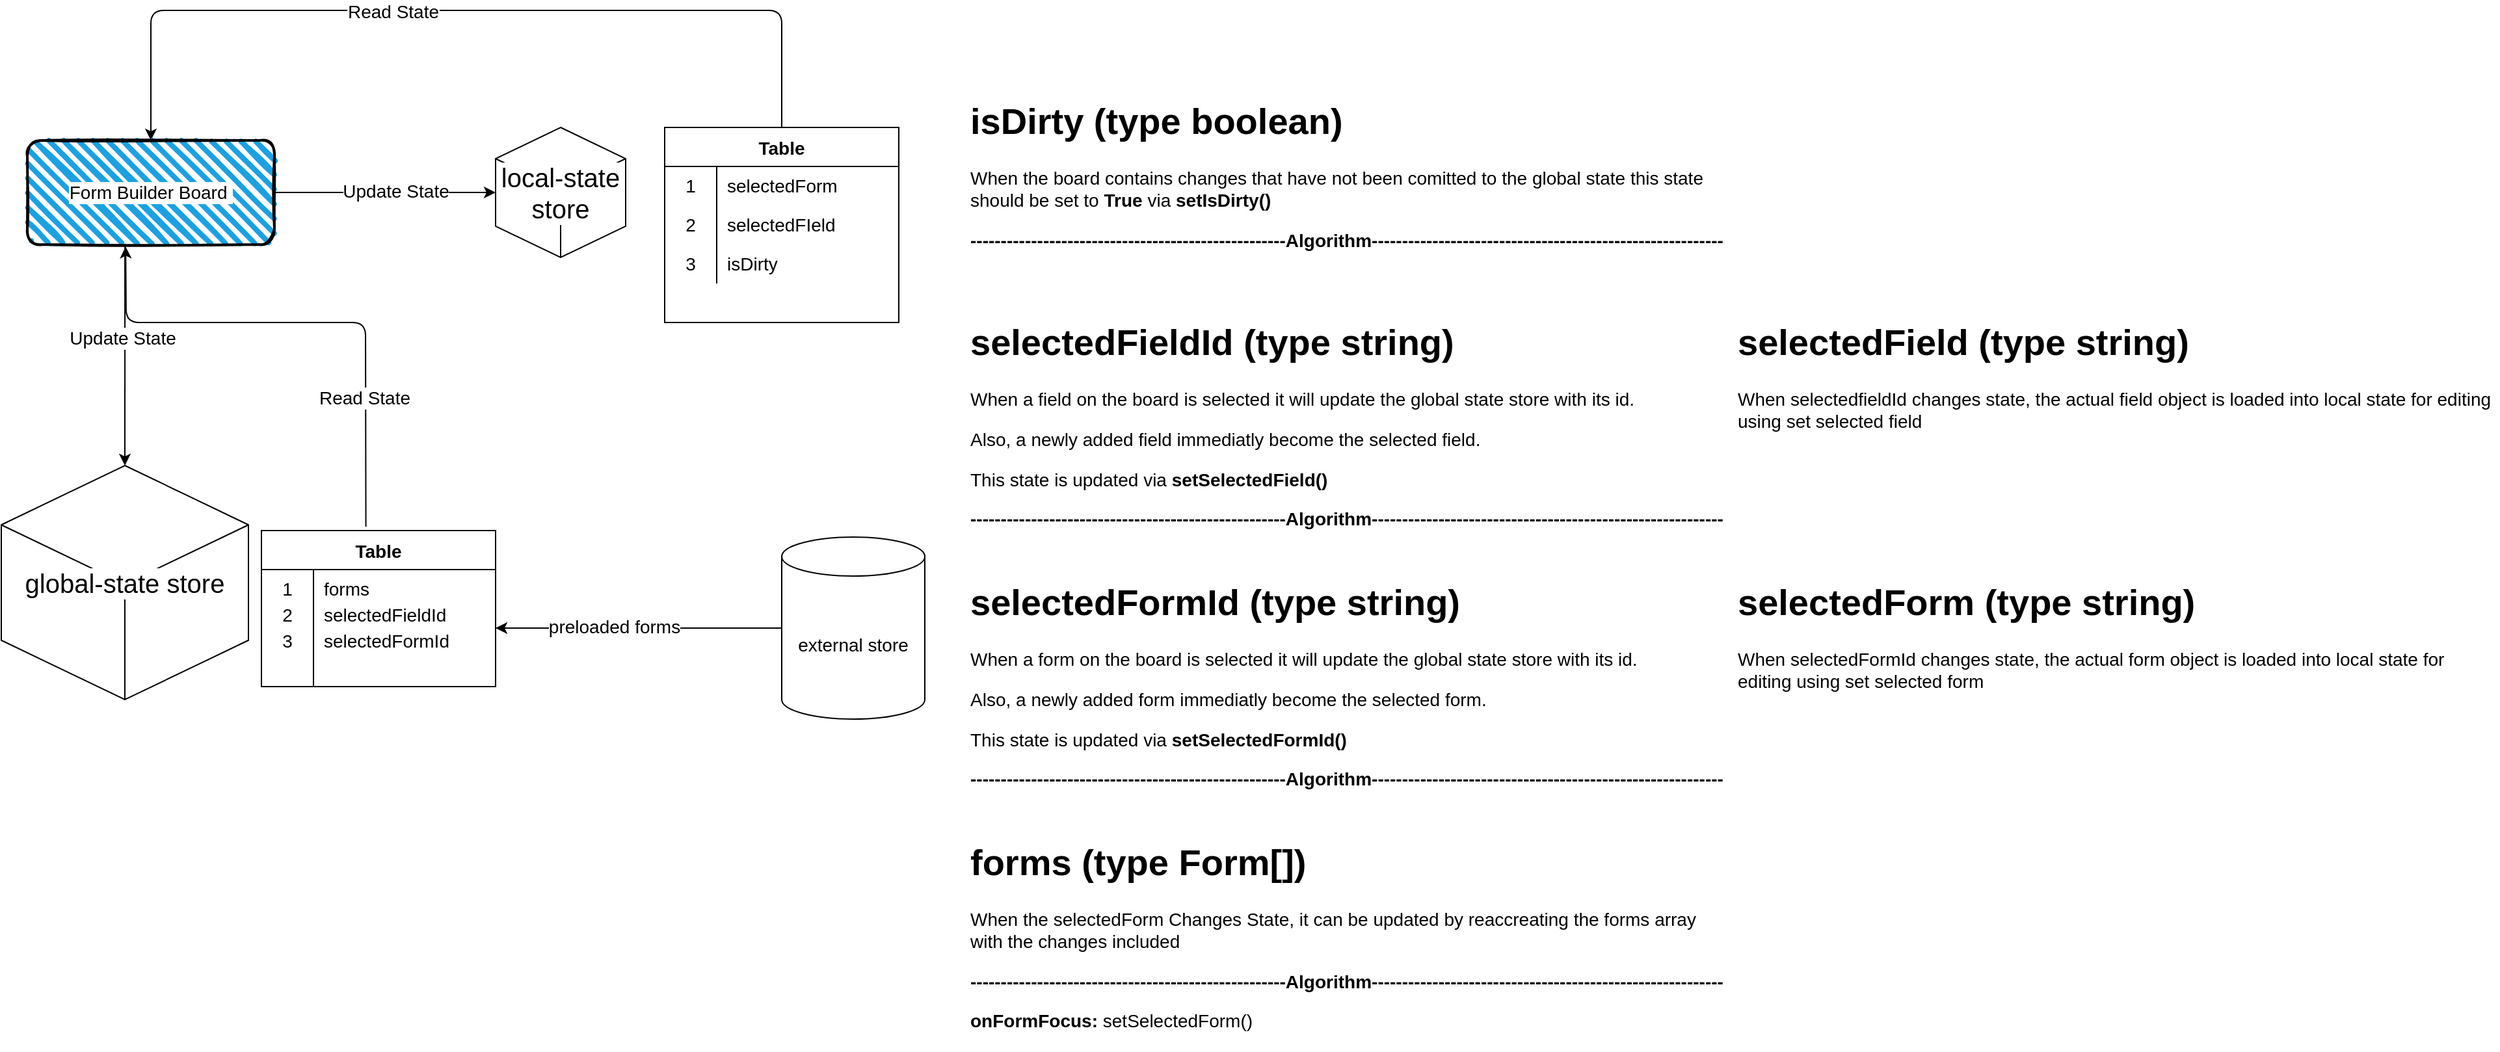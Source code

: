 <mxfile>
    <diagram id="4JivfSl9Z02LbmpeyXe9" name="Page-1">
        <mxGraphModel dx="2211" dy="2247" grid="1" gridSize="10" guides="1" tooltips="1" connect="1" arrows="1" fold="1" page="1" pageScale="1" pageWidth="850" pageHeight="1100" math="0" shadow="0">
            <root>
                <mxCell id="0"/>
                <mxCell id="1" parent="0"/>
                <mxCell id="3" value="global-state store" style="html=1;whiteSpace=wrap;shape=isoCube2;backgroundOutline=1;isoAngle=15;labelBackgroundColor=#FFFFFF;fontSize=20;fontColor=#000000;" vertex="1" parent="1">
                    <mxGeometry x="110" y="300" width="190" height="180" as="geometry"/>
                </mxCell>
                <mxCell id="4" value="local-state store" style="html=1;whiteSpace=wrap;shape=isoCube2;backgroundOutline=1;isoAngle=15;labelBackgroundColor=#FFFFFF;fontSize=20;fontColor=#000000;" vertex="1" parent="1">
                    <mxGeometry x="490" y="40" width="100" height="100" as="geometry"/>
                </mxCell>
                <mxCell id="44" style="edgeStyle=none;html=1;entryX=0;entryY=0.5;entryDx=0;entryDy=0;entryPerimeter=0;fontSize=14;fontColor=#000000;startArrow=none;startFill=0;" edge="1" parent="1" source="5" target="4">
                    <mxGeometry relative="1" as="geometry"/>
                </mxCell>
                <mxCell id="59" value="&lt;span style=&quot;background-color: rgb(255, 255, 255);&quot;&gt;Update State&lt;/span&gt;" style="edgeLabel;html=1;align=center;verticalAlign=middle;resizable=0;points=[];fontSize=14;fontColor=#000000;" vertex="1" connectable="0" parent="44">
                    <mxGeometry x="0.094" y="1" relative="1" as="geometry">
                        <mxPoint as="offset"/>
                    </mxGeometry>
                </mxCell>
                <mxCell id="56" style="edgeStyle=none;html=1;entryX=0.5;entryY=0;entryDx=0;entryDy=0;entryPerimeter=0;fontSize=14;fontColor=#000000;startArrow=none;startFill=0;exitX=0.395;exitY=0.996;exitDx=0;exitDy=0;exitPerimeter=0;" edge="1" parent="1" source="5" target="3">
                    <mxGeometry relative="1" as="geometry"/>
                </mxCell>
                <mxCell id="58" value="&lt;span style=&quot;background-color: rgb(255, 255, 255);&quot;&gt;Update State&lt;/span&gt;" style="edgeLabel;html=1;align=center;verticalAlign=middle;resizable=0;points=[];fontSize=14;fontColor=#000000;" vertex="1" connectable="0" parent="56">
                    <mxGeometry x="-0.147" y="-2" relative="1" as="geometry">
                        <mxPoint as="offset"/>
                    </mxGeometry>
                </mxCell>
                <mxCell id="60" style="edgeStyle=none;html=1;entryX=0.446;entryY=-0.025;entryDx=0;entryDy=0;entryPerimeter=0;fontSize=14;fontColor=#000000;startArrow=classic;startFill=1;exitX=0.398;exitY=1.021;exitDx=0;exitDy=0;exitPerimeter=0;endArrow=none;endFill=0;" edge="1" parent="1" source="5" target="11">
                    <mxGeometry relative="1" as="geometry">
                        <Array as="points">
                            <mxPoint x="206" y="190"/>
                            <mxPoint x="390" y="190"/>
                        </Array>
                    </mxGeometry>
                </mxCell>
                <mxCell id="61" value="&lt;span style=&quot;background-color: rgb(255, 255, 255);&quot;&gt;Read State&lt;/span&gt;" style="edgeLabel;html=1;align=center;verticalAlign=middle;resizable=0;points=[];fontSize=14;fontColor=#000000;" vertex="1" connectable="0" parent="60">
                    <mxGeometry x="0.502" y="-1" relative="1" as="geometry">
                        <mxPoint as="offset"/>
                    </mxGeometry>
                </mxCell>
                <mxCell id="62" style="edgeStyle=none;html=1;fontSize=14;fontColor=#000000;startArrow=classic;startFill=1;endArrow=none;endFill=0;entryX=0.5;entryY=0;entryDx=0;entryDy=0;" edge="1" parent="1" source="5" target="45">
                    <mxGeometry relative="1" as="geometry">
                        <mxPoint x="700" as="targetPoint"/>
                        <Array as="points">
                            <mxPoint x="225" y="-50"/>
                            <mxPoint x="710" y="-50"/>
                        </Array>
                    </mxGeometry>
                </mxCell>
                <mxCell id="63" value="&lt;span style=&quot;background-color: rgb(255, 255, 255);&quot;&gt;Read State&lt;/span&gt;" style="edgeLabel;html=1;align=center;verticalAlign=middle;resizable=0;points=[];fontSize=14;fontColor=#000000;" vertex="1" connectable="0" parent="62">
                    <mxGeometry x="-0.153" y="-1" relative="1" as="geometry">
                        <mxPoint as="offset"/>
                    </mxGeometry>
                </mxCell>
                <mxCell id="5" value="Form Builder Board&amp;nbsp;" style="rounded=1;whiteSpace=wrap;html=1;strokeWidth=2;fillWeight=4;hachureGap=8;hachureAngle=45;fillColor=#1ba1e2;sketch=1;labelBackgroundColor=#FFFFFF;fontSize=14;fontColor=#000000;" vertex="1" parent="1">
                    <mxGeometry x="130" y="50" width="190" height="80" as="geometry"/>
                </mxCell>
                <mxCell id="11" value="Table" style="shape=table;startSize=30;container=1;collapsible=0;childLayout=tableLayout;fixedRows=1;rowLines=0;fontStyle=1;labelBackgroundColor=#FFFFFF;fontSize=14;fontColor=#000000;" vertex="1" parent="1">
                    <mxGeometry x="310" y="350" width="180" height="120" as="geometry"/>
                </mxCell>
                <mxCell id="12" value="" style="shape=tableRow;horizontal=0;startSize=0;swimlaneHead=0;swimlaneBody=0;top=0;left=0;bottom=0;right=0;collapsible=0;dropTarget=0;fillColor=none;points=[[0,0.5],[1,0.5]];portConstraint=eastwest;labelBackgroundColor=#FFFFFF;fontSize=14;fontColor=#000000;" vertex="1" parent="11">
                    <mxGeometry y="30" width="180" height="30" as="geometry"/>
                </mxCell>
                <mxCell id="13" value="1" style="shape=partialRectangle;html=1;whiteSpace=wrap;connectable=0;fillColor=none;top=0;left=0;bottom=0;right=0;overflow=hidden;pointerEvents=1;labelBackgroundColor=#FFFFFF;fontSize=14;fontColor=#000000;" vertex="1" parent="12">
                    <mxGeometry width="40" height="30" as="geometry">
                        <mxRectangle width="40" height="30" as="alternateBounds"/>
                    </mxGeometry>
                </mxCell>
                <mxCell id="14" value="" style="shape=partialRectangle;html=1;whiteSpace=wrap;connectable=0;fillColor=none;top=0;left=0;bottom=0;right=0;align=left;spacingLeft=6;overflow=hidden;labelBackgroundColor=#FFFFFF;fontSize=14;fontColor=#000000;" vertex="1" parent="12">
                    <mxGeometry x="40" width="140" height="30" as="geometry">
                        <mxRectangle width="140" height="30" as="alternateBounds"/>
                    </mxGeometry>
                </mxCell>
                <mxCell id="18" value="" style="shape=tableRow;horizontal=0;startSize=0;swimlaneHead=0;swimlaneBody=0;top=0;left=0;bottom=0;right=0;collapsible=0;dropTarget=0;fillColor=none;points=[[0,0.5],[1,0.5]];portConstraint=eastwest;labelBackgroundColor=#FFFFFF;fontSize=14;fontColor=#000000;" vertex="1" parent="11">
                    <mxGeometry y="60" width="180" height="30" as="geometry"/>
                </mxCell>
                <mxCell id="19" value="" style="shape=partialRectangle;html=1;whiteSpace=wrap;connectable=0;fillColor=none;top=0;left=0;bottom=0;right=0;overflow=hidden;labelBackgroundColor=#FFFFFF;fontSize=14;fontColor=#000000;" vertex="1" parent="18">
                    <mxGeometry width="40" height="30" as="geometry">
                        <mxRectangle width="40" height="30" as="alternateBounds"/>
                    </mxGeometry>
                </mxCell>
                <mxCell id="20" value="" style="shape=partialRectangle;html=1;whiteSpace=wrap;connectable=0;fillColor=none;top=0;left=0;bottom=0;right=0;align=left;spacingLeft=6;overflow=hidden;labelBackgroundColor=#FFFFFF;fontSize=14;fontColor=#000000;" vertex="1" parent="18">
                    <mxGeometry x="40" width="140" height="30" as="geometry">
                        <mxRectangle width="140" height="30" as="alternateBounds"/>
                    </mxGeometry>
                </mxCell>
                <mxCell id="15" value="" style="shape=tableRow;horizontal=0;startSize=0;swimlaneHead=0;swimlaneBody=0;top=0;left=0;bottom=0;right=0;collapsible=0;dropTarget=0;fillColor=none;points=[[0,0.5],[1,0.5]];portConstraint=eastwest;labelBackgroundColor=#FFFFFF;fontSize=14;fontColor=#000000;" vertex="1" parent="11">
                    <mxGeometry y="90" width="180" height="30" as="geometry"/>
                </mxCell>
                <mxCell id="16" value="" style="shape=partialRectangle;html=1;whiteSpace=wrap;connectable=0;fillColor=none;top=0;left=0;bottom=0;right=0;overflow=hidden;labelBackgroundColor=#FFFFFF;fontSize=14;fontColor=#000000;" vertex="1" parent="15">
                    <mxGeometry width="40" height="30" as="geometry">
                        <mxRectangle width="40" height="30" as="alternateBounds"/>
                    </mxGeometry>
                </mxCell>
                <mxCell id="17" value="" style="shape=partialRectangle;html=1;whiteSpace=wrap;connectable=0;fillColor=none;top=0;left=0;bottom=0;right=0;align=left;spacingLeft=6;overflow=hidden;labelBackgroundColor=#FFFFFF;fontSize=14;fontColor=#000000;" vertex="1" parent="15">
                    <mxGeometry x="40" width="140" height="30" as="geometry">
                        <mxRectangle width="140" height="30" as="alternateBounds"/>
                    </mxGeometry>
                </mxCell>
                <mxCell id="22" value="forms" style="shape=partialRectangle;html=1;whiteSpace=wrap;connectable=0;fillColor=none;top=0;left=0;bottom=0;right=0;align=left;spacingLeft=6;overflow=hidden;labelBackgroundColor=#FFFFFF;fontSize=14;fontColor=#000000;" vertex="1" parent="1">
                    <mxGeometry x="350" y="380" width="140" height="30" as="geometry">
                        <mxRectangle width="140" height="30" as="alternateBounds"/>
                    </mxGeometry>
                </mxCell>
                <mxCell id="25" style="edgeStyle=none;html=1;fontSize=14;fontColor=#000000;startArrow=none;startFill=0;entryX=1;entryY=0.5;entryDx=0;entryDy=0;" edge="1" parent="1" source="24" target="18">
                    <mxGeometry relative="1" as="geometry">
                        <mxPoint x="490" y="480" as="targetPoint"/>
                    </mxGeometry>
                </mxCell>
                <mxCell id="27" value="&lt;span style=&quot;background-color: rgb(255, 255, 255);&quot;&gt;preloaded forms&lt;/span&gt;" style="edgeLabel;html=1;align=center;verticalAlign=middle;resizable=0;points=[];fontSize=14;fontColor=#000000;" vertex="1" connectable="0" parent="25">
                    <mxGeometry x="0.178" y="-1" relative="1" as="geometry">
                        <mxPoint as="offset"/>
                    </mxGeometry>
                </mxCell>
                <mxCell id="24" value="external store" style="shape=cylinder3;whiteSpace=wrap;html=1;boundedLbl=1;backgroundOutline=1;size=15;labelBackgroundColor=#FFFFFF;fontSize=14;fontColor=#000000;" vertex="1" parent="1">
                    <mxGeometry x="710" y="355" width="110" height="140" as="geometry"/>
                </mxCell>
                <mxCell id="43" value="&lt;h1&gt;isDirty (type boolean)&lt;/h1&gt;&lt;p&gt;When the board contains changes that have not been comitted to the global state this state should be set to &lt;b&gt;True&amp;nbsp;&lt;/b&gt;via&amp;nbsp;&lt;b&gt;setIsDirty()&lt;/b&gt;&lt;/p&gt;&lt;p&gt;&lt;b&gt;----------------------------------------------------Algorithm----------------------------------------------------------&lt;/b&gt;&lt;/p&gt;&lt;p&gt;&lt;b&gt;commitedForm = findFormById(selectedForm.id)&lt;/b&gt;&lt;/p&gt;&lt;p&gt;&lt;b&gt;if(selectedForm.name != commitedForm.name)&lt;/b&gt;&lt;/p&gt;&lt;p&gt;&lt;b&gt;&lt;span style=&quot;&quot;&gt;&#9;&lt;/span&gt;&lt;span style=&quot;white-space: pre;&quot;&gt;&#9;&lt;/span&gt;isDirty(true)&lt;br&gt;&lt;/b&gt;&lt;/p&gt;&lt;p&gt;&lt;b&gt;elseif(selectedForm.fields.length() != comittedForms.fields.length())&lt;/b&gt;&lt;/p&gt;&lt;p&gt;&lt;b&gt;&lt;span style=&quot;white-space: pre;&quot;&gt;&#9;&lt;/span&gt;isDirty(true)&lt;br&gt;&lt;/b&gt;&lt;/p&gt;&lt;p&gt;&lt;b&gt;else:&lt;/b&gt;&lt;/p&gt;&lt;p&gt;&lt;b&gt;&lt;span style=&quot;white-space: pre;&quot;&gt;&#9;&lt;/span&gt;isDirty(false)&lt;br&gt;&lt;/b&gt;&lt;/p&gt;&lt;p&gt;&lt;br&gt;&lt;/p&gt;&lt;p&gt;&lt;br&gt;&lt;/p&gt;" style="text;html=1;strokeColor=none;fillColor=none;spacing=5;spacingTop=-20;whiteSpace=wrap;overflow=hidden;rounded=0;labelBackgroundColor=#FFFFFF;fontSize=14;fontColor=#000000;" vertex="1" parent="1">
                    <mxGeometry x="850" y="10" width="590" height="140" as="geometry"/>
                </mxCell>
                <mxCell id="45" value="Table" style="shape=table;startSize=30;container=1;collapsible=0;childLayout=tableLayout;fixedRows=1;rowLines=0;fontStyle=1;labelBackgroundColor=#FFFFFF;fontSize=14;fontColor=#000000;" vertex="1" parent="1">
                    <mxGeometry x="620" y="40" width="180" height="150" as="geometry"/>
                </mxCell>
                <mxCell id="46" value="" style="shape=tableRow;horizontal=0;startSize=0;swimlaneHead=0;swimlaneBody=0;top=0;left=0;bottom=0;right=0;collapsible=0;dropTarget=0;fillColor=none;points=[[0,0.5],[1,0.5]];portConstraint=eastwest;labelBackgroundColor=#FFFFFF;fontSize=14;fontColor=#000000;" vertex="1" parent="45">
                    <mxGeometry y="30" width="180" height="30" as="geometry"/>
                </mxCell>
                <mxCell id="47" value="1" style="shape=partialRectangle;html=1;whiteSpace=wrap;connectable=0;fillColor=none;top=0;left=0;bottom=0;right=0;overflow=hidden;pointerEvents=1;labelBackgroundColor=#FFFFFF;fontSize=14;fontColor=#000000;" vertex="1" parent="46">
                    <mxGeometry width="40" height="30" as="geometry">
                        <mxRectangle width="40" height="30" as="alternateBounds"/>
                    </mxGeometry>
                </mxCell>
                <mxCell id="48" value="selectedForm" style="shape=partialRectangle;html=1;whiteSpace=wrap;connectable=0;fillColor=none;top=0;left=0;bottom=0;right=0;align=left;spacingLeft=6;overflow=hidden;labelBackgroundColor=#FFFFFF;fontSize=14;fontColor=#000000;" vertex="1" parent="46">
                    <mxGeometry x="40" width="140" height="30" as="geometry">
                        <mxRectangle width="140" height="30" as="alternateBounds"/>
                    </mxGeometry>
                </mxCell>
                <mxCell id="49" value="" style="shape=tableRow;horizontal=0;startSize=0;swimlaneHead=0;swimlaneBody=0;top=0;left=0;bottom=0;right=0;collapsible=0;dropTarget=0;fillColor=none;points=[[0,0.5],[1,0.5]];portConstraint=eastwest;labelBackgroundColor=#FFFFFF;fontSize=14;fontColor=#000000;" vertex="1" parent="45">
                    <mxGeometry y="60" width="180" height="30" as="geometry"/>
                </mxCell>
                <mxCell id="50" value="2" style="shape=partialRectangle;html=1;whiteSpace=wrap;connectable=0;fillColor=none;top=0;left=0;bottom=0;right=0;overflow=hidden;labelBackgroundColor=#FFFFFF;fontSize=14;fontColor=#000000;" vertex="1" parent="49">
                    <mxGeometry width="40" height="30" as="geometry">
                        <mxRectangle width="40" height="30" as="alternateBounds"/>
                    </mxGeometry>
                </mxCell>
                <mxCell id="51" value="" style="shape=partialRectangle;html=1;whiteSpace=wrap;connectable=0;fillColor=none;top=0;left=0;bottom=0;right=0;align=left;spacingLeft=6;overflow=hidden;labelBackgroundColor=#FFFFFF;fontSize=14;fontColor=#000000;" vertex="1" parent="49">
                    <mxGeometry x="40" width="140" height="30" as="geometry">
                        <mxRectangle width="140" height="30" as="alternateBounds"/>
                    </mxGeometry>
                </mxCell>
                <mxCell id="52" value="" style="shape=tableRow;horizontal=0;startSize=0;swimlaneHead=0;swimlaneBody=0;top=0;left=0;bottom=0;right=0;collapsible=0;dropTarget=0;fillColor=none;points=[[0,0.5],[1,0.5]];portConstraint=eastwest;labelBackgroundColor=#FFFFFF;fontSize=14;fontColor=#000000;" vertex="1" parent="45">
                    <mxGeometry y="90" width="180" height="30" as="geometry"/>
                </mxCell>
                <mxCell id="53" value="3" style="shape=partialRectangle;html=1;whiteSpace=wrap;connectable=0;fillColor=none;top=0;left=0;bottom=0;right=0;overflow=hidden;labelBackgroundColor=#FFFFFF;fontSize=14;fontColor=#000000;" vertex="1" parent="52">
                    <mxGeometry width="40" height="30" as="geometry">
                        <mxRectangle width="40" height="30" as="alternateBounds"/>
                    </mxGeometry>
                </mxCell>
                <mxCell id="54" value="" style="shape=partialRectangle;html=1;whiteSpace=wrap;connectable=0;fillColor=none;top=0;left=0;bottom=0;right=0;align=left;spacingLeft=6;overflow=hidden;labelBackgroundColor=#FFFFFF;fontSize=14;fontColor=#000000;" vertex="1" parent="52">
                    <mxGeometry x="40" width="140" height="30" as="geometry">
                        <mxRectangle width="140" height="30" as="alternateBounds"/>
                    </mxGeometry>
                </mxCell>
                <mxCell id="55" value="isDirty" style="shape=partialRectangle;html=1;whiteSpace=wrap;connectable=0;fillColor=none;top=0;left=0;bottom=0;right=0;align=left;spacingLeft=6;overflow=hidden;labelBackgroundColor=#FFFFFF;fontSize=14;fontColor=#000000;" vertex="1" parent="1">
                    <mxGeometry x="660" y="130" width="140" height="30" as="geometry">
                        <mxRectangle width="140" height="30" as="alternateBounds"/>
                    </mxGeometry>
                </mxCell>
                <mxCell id="64" value="&lt;h1&gt;selectedFieldId (type string)&lt;/h1&gt;&lt;p&gt;When a field on the board is selected it will update the global state store with its id.&lt;/p&gt;&lt;p&gt;Also, a newly added field immediatly become the selected field.&lt;/p&gt;&lt;p&gt;This state is updated via &lt;b&gt;setSelectedField()&lt;/b&gt;&lt;/p&gt;&lt;p&gt;&lt;b&gt;----------------------------------------------------Algorithm----------------------------------------------------------&lt;/b&gt;&lt;/p&gt;&lt;p&gt;&lt;b&gt;onFieldFocus: &lt;/b&gt;setSelectedField()&lt;/p&gt;&lt;p&gt;&lt;b&gt;onAdd: &lt;/b&gt;setSelectedField()&lt;/p&gt;&lt;p&gt;&lt;br&gt;&lt;/p&gt;&lt;p&gt;&lt;br&gt;&lt;/p&gt;" style="text;html=1;strokeColor=none;fillColor=none;spacing=5;spacingTop=-20;whiteSpace=wrap;overflow=hidden;rounded=0;labelBackgroundColor=#FFFFFF;fontSize=14;fontColor=#000000;" vertex="1" parent="1">
                    <mxGeometry x="850" y="180" width="590" height="170" as="geometry"/>
                </mxCell>
                <mxCell id="66" value="2" style="shape=partialRectangle;html=1;whiteSpace=wrap;connectable=0;fillColor=none;top=0;left=0;bottom=0;right=0;overflow=hidden;labelBackgroundColor=#FFFFFF;fontSize=14;fontColor=#000000;" vertex="1" parent="1">
                    <mxGeometry x="310" y="400" width="40" height="30" as="geometry">
                        <mxRectangle width="40" height="30" as="alternateBounds"/>
                    </mxGeometry>
                </mxCell>
                <mxCell id="67" value="selectedFieldId" style="shape=partialRectangle;html=1;whiteSpace=wrap;connectable=0;fillColor=none;top=0;left=0;bottom=0;right=0;align=left;spacingLeft=6;overflow=hidden;labelBackgroundColor=#FFFFFF;fontSize=14;fontColor=#000000;" vertex="1" parent="1">
                    <mxGeometry x="350" y="400" width="140" height="30" as="geometry">
                        <mxRectangle width="140" height="30" as="alternateBounds"/>
                    </mxGeometry>
                </mxCell>
                <mxCell id="68" value="&lt;h1&gt;selectedFormId (type string)&lt;/h1&gt;&lt;p&gt;When a form on the board is selected it will update the global state store with its id.&lt;/p&gt;&lt;p&gt;Also, a newly added form immediatly become the selected form.&lt;/p&gt;&lt;p&gt;This state is updated via &lt;b&gt;setSelectedFormId()&lt;/b&gt;&lt;/p&gt;&lt;p&gt;&lt;b&gt;----------------------------------------------------Algorithm----------------------------------------------------------&lt;/b&gt;&lt;/p&gt;&lt;p&gt;&lt;b&gt;onFormFocus: &lt;/b&gt;setSelectedFormId()&lt;/p&gt;&lt;p&gt;&lt;b&gt;onAdd: &lt;/b&gt;setSelectedFormId()&lt;/p&gt;&lt;p&gt;&lt;br&gt;&lt;/p&gt;&lt;p&gt;&lt;br&gt;&lt;/p&gt;" style="text;html=1;strokeColor=none;fillColor=none;spacing=5;spacingTop=-20;whiteSpace=wrap;overflow=hidden;rounded=0;labelBackgroundColor=#FFFFFF;fontSize=14;fontColor=#000000;" vertex="1" parent="1">
                    <mxGeometry x="850" y="380" width="590" height="170" as="geometry"/>
                </mxCell>
                <mxCell id="69" value="&lt;h1&gt;forms (type Form[])&lt;/h1&gt;&lt;p&gt;When the selectedForm Changes State, it can be updated by reaccreating the forms array with the changes included&lt;/p&gt;&lt;p&gt;&lt;b&gt;----------------------------------------------------Algorithm----------------------------------------------------------&lt;/b&gt;&lt;/p&gt;&lt;p&gt;&lt;b&gt;onFormFocus: &lt;/b&gt;setSelectedForm()&lt;/p&gt;&lt;p&gt;&lt;b&gt;onAdd: &lt;/b&gt;setSelectedForm()&lt;/p&gt;&lt;p&gt;&lt;br&gt;&lt;/p&gt;&lt;p&gt;&lt;br&gt;&lt;/p&gt;" style="text;html=1;strokeColor=none;fillColor=none;spacing=5;spacingTop=-20;whiteSpace=wrap;overflow=hidden;rounded=0;labelBackgroundColor=#FFFFFF;fontSize=14;fontColor=#000000;" vertex="1" parent="1">
                    <mxGeometry x="850" y="580" width="590" height="170" as="geometry"/>
                </mxCell>
                <mxCell id="70" value="3" style="shape=partialRectangle;html=1;whiteSpace=wrap;connectable=0;fillColor=none;top=0;left=0;bottom=0;right=0;overflow=hidden;labelBackgroundColor=#FFFFFF;fontSize=14;fontColor=#000000;" vertex="1" parent="1">
                    <mxGeometry x="310" y="420" width="40" height="30" as="geometry">
                        <mxRectangle width="40" height="30" as="alternateBounds"/>
                    </mxGeometry>
                </mxCell>
                <mxCell id="71" value="selectedFormId" style="shape=partialRectangle;html=1;whiteSpace=wrap;connectable=0;fillColor=none;top=0;left=0;bottom=0;right=0;align=left;spacingLeft=6;overflow=hidden;labelBackgroundColor=#FFFFFF;fontSize=14;fontColor=#000000;" vertex="1" parent="1">
                    <mxGeometry x="350" y="420" width="140" height="30" as="geometry">
                        <mxRectangle width="140" height="30" as="alternateBounds"/>
                    </mxGeometry>
                </mxCell>
                <mxCell id="72" value="selectedFIeld" style="shape=partialRectangle;html=1;whiteSpace=wrap;connectable=0;fillColor=none;top=0;left=0;bottom=0;right=0;align=left;spacingLeft=6;overflow=hidden;labelBackgroundColor=#FFFFFF;fontSize=14;fontColor=#000000;" vertex="1" parent="1">
                    <mxGeometry x="660" y="100" width="140" height="30" as="geometry">
                        <mxRectangle width="140" height="30" as="alternateBounds"/>
                    </mxGeometry>
                </mxCell>
                <mxCell id="73" value="&lt;h1&gt;selectedField (type string)&lt;/h1&gt;&lt;p&gt;When selectedfieldId changes state, the actual field object is loaded into local state for editing using set selected field&lt;/p&gt;&lt;p&gt;&lt;br&gt;&lt;/p&gt;" style="text;html=1;strokeColor=none;fillColor=none;spacing=5;spacingTop=-20;whiteSpace=wrap;overflow=hidden;rounded=0;labelBackgroundColor=#FFFFFF;fontSize=14;fontColor=#000000;" vertex="1" parent="1">
                    <mxGeometry x="1440" y="180" width="590" height="170" as="geometry"/>
                </mxCell>
                <mxCell id="74" value="&lt;h1&gt;selectedForm (type string)&lt;/h1&gt;&lt;p&gt;When selectedFormId changes state, the actual form object is loaded into local state for editing using set selected form&lt;/p&gt;&lt;p&gt;&lt;br&gt;&lt;/p&gt;" style="text;html=1;strokeColor=none;fillColor=none;spacing=5;spacingTop=-20;whiteSpace=wrap;overflow=hidden;rounded=0;labelBackgroundColor=#FFFFFF;fontSize=14;fontColor=#000000;" vertex="1" parent="1">
                    <mxGeometry x="1440" y="380" width="590" height="170" as="geometry"/>
                </mxCell>
            </root>
        </mxGraphModel>
    </diagram>
</mxfile>